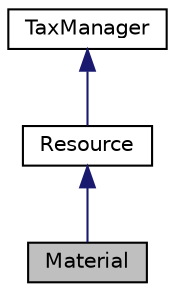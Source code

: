 digraph "Material"
{
 // LATEX_PDF_SIZE
  edge [fontname="Helvetica",fontsize="10",labelfontname="Helvetica",labelfontsize="10"];
  node [fontname="Helvetica",fontsize="10",shape=record];
  Node1 [label="Material",height=0.2,width=0.4,color="black", fillcolor="grey75", style="filled", fontcolor="black",tooltip="Represents material resource in the simulation."];
  Node2 -> Node1 [dir="back",color="midnightblue",fontsize="10",style="solid"];
  Node2 [label="Resource",height=0.2,width=0.4,color="black", fillcolor="white", style="filled",URL="$classResource.html",tooltip="Abstract base class for all types of resources."];
  Node3 -> Node2 [dir="back",color="midnightblue",fontsize="10",style="solid"];
  Node3 [label="TaxManager",height=0.2,width=0.4,color="black", fillcolor="white", style="filled",URL="$classTaxManager.html",tooltip="Manages taxation policies and visits buildings and resources in the city."];
}
